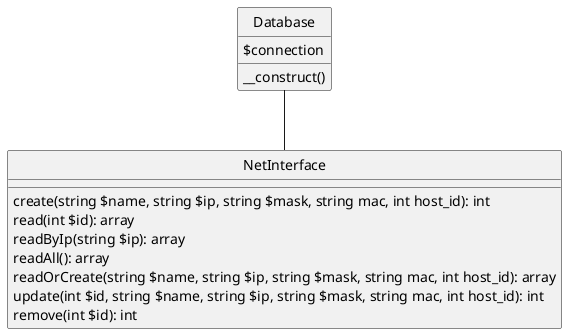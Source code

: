 @startuml
skinparam classAttributeIconSize 0
skinparam monochrome true
hide circle

class Database {
  $connection
  __construct()
}

class NetInterface {
  create(string $name, string $ip, string $mask, string mac, int host_id): int
  read(int $id): array
  readByIp(string $ip): array
  readAll(): array
  readOrCreate(string $name, string $ip, string $mask, string mac, int host_id): array
  update(int $id, string $name, string $ip, string $mask, string mac, int host_id): int
  remove(int $id): int
}

Database -- NetInterface
@enduml
